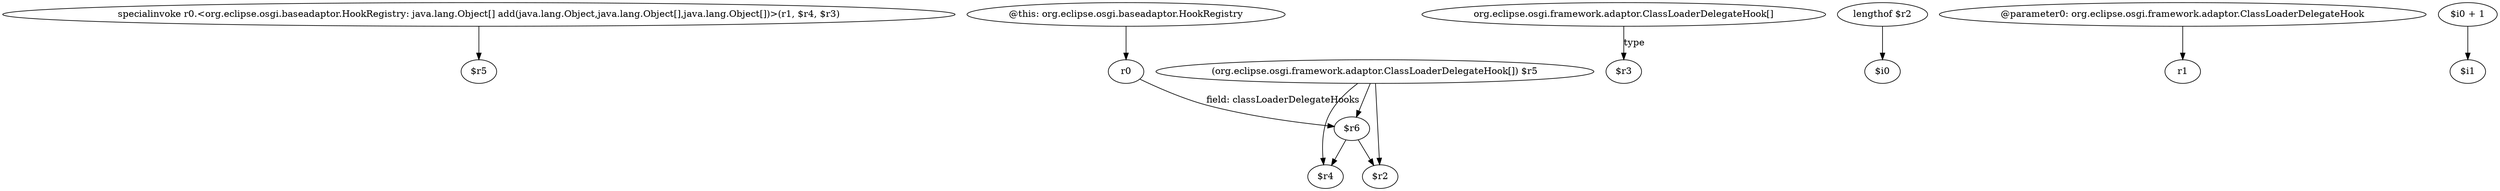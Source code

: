digraph g {
0[label="specialinvoke r0.<org.eclipse.osgi.baseadaptor.HookRegistry: java.lang.Object[] add(java.lang.Object,java.lang.Object[],java.lang.Object[])>(r1, $r4, $r3)"]
1[label="$r5"]
0->1[label=""]
2[label="(org.eclipse.osgi.framework.adaptor.ClassLoaderDelegateHook[]) $r5"]
3[label="$r6"]
2->3[label=""]
4[label="org.eclipse.osgi.framework.adaptor.ClassLoaderDelegateHook[]"]
5[label="$r3"]
4->5[label="type"]
6[label="@this: org.eclipse.osgi.baseadaptor.HookRegistry"]
7[label="r0"]
6->7[label=""]
8[label="lengthof $r2"]
9[label="$i0"]
8->9[label=""]
10[label="$r4"]
2->10[label=""]
7->3[label="field: classLoaderDelegateHooks"]
3->10[label=""]
11[label="$r2"]
3->11[label=""]
12[label="@parameter0: org.eclipse.osgi.framework.adaptor.ClassLoaderDelegateHook"]
13[label="r1"]
12->13[label=""]
14[label="$i0 + 1"]
15[label="$i1"]
14->15[label=""]
2->11[label=""]
}